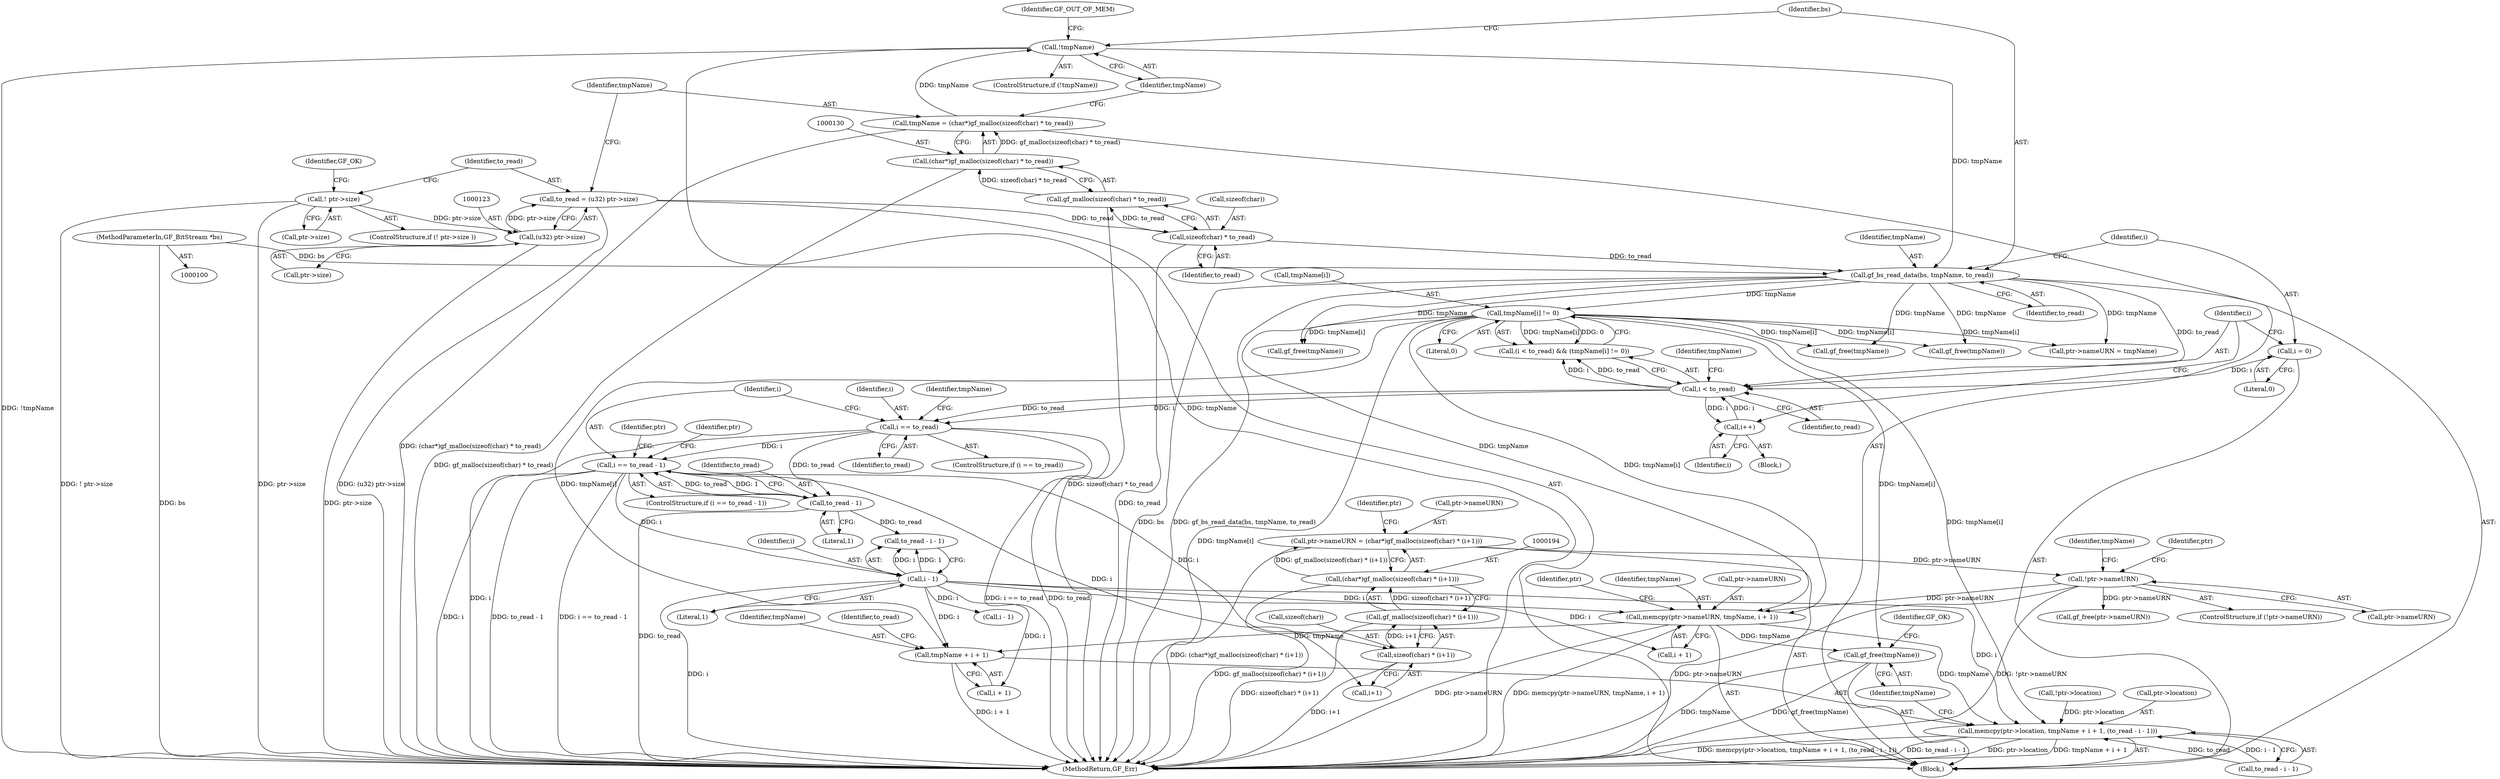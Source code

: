 digraph "0_gpac_bceb03fd2be95097a7b409ea59914f332fb6bc86@API" {
"1000246" [label="(Call,memcpy(ptr->nameURN, tmpName, i + 1))"];
"1000203" [label="(Call,!ptr->nameURN)"];
"1000189" [label="(Call,ptr->nameURN = (char*)gf_malloc(sizeof(char) * (i+1)))"];
"1000193" [label="(Call,(char*)gf_malloc(sizeof(char) * (i+1)))"];
"1000195" [label="(Call,gf_malloc(sizeof(char) * (i+1)))"];
"1000196" [label="(Call,sizeof(char) * (i+1))"];
"1000171" [label="(Call,i == to_read - 1)"];
"1000162" [label="(Call,i == to_read)"];
"1000150" [label="(Call,i < to_read)"];
"1000159" [label="(Call,i++)"];
"1000145" [label="(Call,i = 0)"];
"1000141" [label="(Call,gf_bs_read_data(bs, tmpName, to_read))"];
"1000102" [label="(MethodParameterIn,GF_BitStream *bs)"];
"1000137" [label="(Call,!tmpName)"];
"1000127" [label="(Call,tmpName = (char*)gf_malloc(sizeof(char) * to_read))"];
"1000129" [label="(Call,(char*)gf_malloc(sizeof(char) * to_read))"];
"1000131" [label="(Call,gf_malloc(sizeof(char) * to_read))"];
"1000132" [label="(Call,sizeof(char) * to_read)"];
"1000120" [label="(Call,to_read = (u32) ptr->size)"];
"1000122" [label="(Call,(u32) ptr->size)"];
"1000114" [label="(Call,! ptr->size)"];
"1000173" [label="(Call,to_read - 1)"];
"1000153" [label="(Call,tmpName[i] != 0)"];
"1000224" [label="(Call,i - 1)"];
"1000254" [label="(Call,memcpy(ptr->location, tmpName + i + 1, (to_read - i - 1)))"];
"1000258" [label="(Call,tmpName + i + 1)"];
"1000268" [label="(Call,gf_free(tmpName))"];
"1000135" [label="(Identifier,to_read)"];
"1000263" [label="(Call,to_read - i - 1)"];
"1000150" [label="(Call,i < to_read)"];
"1000272" [label="(MethodReturn,GF_Err)"];
"1000163" [label="(Identifier,i)"];
"1000191" [label="(Identifier,ptr)"];
"1000161" [label="(ControlStructure,if (i == to_read))"];
"1000250" [label="(Identifier,tmpName)"];
"1000199" [label="(Call,i+1)"];
"1000179" [label="(Identifier,ptr)"];
"1000143" [label="(Identifier,tmpName)"];
"1000154" [label="(Call,tmpName[i])"];
"1000254" [label="(Call,memcpy(ptr->location, tmpName + i + 1, (to_read - i - 1)))"];
"1000196" [label="(Call,sizeof(char) * (i+1))"];
"1000172" [label="(Identifier,i)"];
"1000222" [label="(Call,to_read - i - 1)"];
"1000147" [label="(Literal,0)"];
"1000228" [label="(Call,!ptr->location)"];
"1000166" [label="(Call,gf_free(tmpName))"];
"1000142" [label="(Identifier,bs)"];
"1000127" [label="(Call,tmpName = (char*)gf_malloc(sizeof(char) * to_read))"];
"1000132" [label="(Call,sizeof(char) * to_read)"];
"1000177" [label="(Call,ptr->nameURN = tmpName)"];
"1000203" [label="(Call,!ptr->nameURN)"];
"1000170" [label="(ControlStructure,if (i == to_read - 1))"];
"1000140" [label="(Identifier,GF_OUT_OF_MEM)"];
"1000167" [label="(Identifier,tmpName)"];
"1000205" [label="(Identifier,ptr)"];
"1000131" [label="(Call,gf_malloc(sizeof(char) * to_read))"];
"1000174" [label="(Identifier,to_read)"];
"1000149" [label="(Call,(i < to_read) && (tmpName[i] != 0))"];
"1000260" [label="(Call,i + 1)"];
"1000164" [label="(Identifier,to_read)"];
"1000190" [label="(Call,ptr->nameURN)"];
"1000141" [label="(Call,gf_bs_read_data(bs, tmpName, to_read))"];
"1000233" [label="(Call,gf_free(tmpName))"];
"1000151" [label="(Identifier,i)"];
"1000259" [label="(Identifier,tmpName)"];
"1000235" [label="(Call,gf_free(ptr->nameURN))"];
"1000251" [label="(Call,i + 1)"];
"1000160" [label="(Identifier,i)"];
"1000268" [label="(Call,gf_free(tmpName))"];
"1000119" [label="(Identifier,GF_OK)"];
"1000224" [label="(Call,i - 1)"];
"1000157" [label="(Literal,0)"];
"1000138" [label="(Identifier,tmpName)"];
"1000103" [label="(Block,)"];
"1000129" [label="(Call,(char*)gf_malloc(sizeof(char) * to_read))"];
"1000128" [label="(Identifier,tmpName)"];
"1000158" [label="(Block,)"];
"1000225" [label="(Identifier,i)"];
"1000115" [label="(Call,ptr->size)"];
"1000122" [label="(Call,(u32) ptr->size)"];
"1000189" [label="(Call,ptr->nameURN = (char*)gf_malloc(sizeof(char) * (i+1)))"];
"1000247" [label="(Call,ptr->nameURN)"];
"1000256" [label="(Identifier,ptr)"];
"1000209" [label="(Identifier,tmpName)"];
"1000136" [label="(ControlStructure,if (!tmpName))"];
"1000264" [label="(Identifier,to_read)"];
"1000159" [label="(Call,i++)"];
"1000121" [label="(Identifier,to_read)"];
"1000195" [label="(Call,gf_malloc(sizeof(char) * (i+1)))"];
"1000153" [label="(Call,tmpName[i] != 0)"];
"1000120" [label="(Call,to_read = (u32) ptr->size)"];
"1000144" [label="(Identifier,to_read)"];
"1000137" [label="(Call,!tmpName)"];
"1000124" [label="(Call,ptr->size)"];
"1000202" [label="(ControlStructure,if (!ptr->nameURN))"];
"1000246" [label="(Call,memcpy(ptr->nameURN, tmpName, i + 1))"];
"1000197" [label="(Call,sizeof(char))"];
"1000269" [label="(Identifier,tmpName)"];
"1000146" [label="(Identifier,i)"];
"1000265" [label="(Call,i - 1)"];
"1000175" [label="(Literal,1)"];
"1000162" [label="(Call,i == to_read)"];
"1000155" [label="(Identifier,tmpName)"];
"1000271" [label="(Identifier,GF_OK)"];
"1000204" [label="(Call,ptr->nameURN)"];
"1000214" [label="(Identifier,ptr)"];
"1000258" [label="(Call,tmpName + i + 1)"];
"1000133" [label="(Call,sizeof(char))"];
"1000102" [label="(MethodParameterIn,GF_BitStream *bs)"];
"1000113" [label="(ControlStructure,if (! ptr->size ))"];
"1000173" [label="(Call,to_read - 1)"];
"1000208" [label="(Call,gf_free(tmpName))"];
"1000114" [label="(Call,! ptr->size)"];
"1000145" [label="(Call,i = 0)"];
"1000193" [label="(Call,(char*)gf_malloc(sizeof(char) * (i+1)))"];
"1000152" [label="(Identifier,to_read)"];
"1000226" [label="(Literal,1)"];
"1000171" [label="(Call,i == to_read - 1)"];
"1000255" [label="(Call,ptr->location)"];
"1000246" -> "1000103"  [label="AST: "];
"1000246" -> "1000251"  [label="CFG: "];
"1000247" -> "1000246"  [label="AST: "];
"1000250" -> "1000246"  [label="AST: "];
"1000251" -> "1000246"  [label="AST: "];
"1000256" -> "1000246"  [label="CFG: "];
"1000246" -> "1000272"  [label="DDG: memcpy(ptr->nameURN, tmpName, i + 1)"];
"1000246" -> "1000272"  [label="DDG: ptr->nameURN"];
"1000203" -> "1000246"  [label="DDG: ptr->nameURN"];
"1000153" -> "1000246"  [label="DDG: tmpName[i]"];
"1000141" -> "1000246"  [label="DDG: tmpName"];
"1000224" -> "1000246"  [label="DDG: i"];
"1000246" -> "1000254"  [label="DDG: tmpName"];
"1000246" -> "1000258"  [label="DDG: tmpName"];
"1000246" -> "1000268"  [label="DDG: tmpName"];
"1000203" -> "1000202"  [label="AST: "];
"1000203" -> "1000204"  [label="CFG: "];
"1000204" -> "1000203"  [label="AST: "];
"1000209" -> "1000203"  [label="CFG: "];
"1000214" -> "1000203"  [label="CFG: "];
"1000203" -> "1000272"  [label="DDG: !ptr->nameURN"];
"1000203" -> "1000272"  [label="DDG: ptr->nameURN"];
"1000189" -> "1000203"  [label="DDG: ptr->nameURN"];
"1000203" -> "1000235"  [label="DDG: ptr->nameURN"];
"1000189" -> "1000103"  [label="AST: "];
"1000189" -> "1000193"  [label="CFG: "];
"1000190" -> "1000189"  [label="AST: "];
"1000193" -> "1000189"  [label="AST: "];
"1000205" -> "1000189"  [label="CFG: "];
"1000189" -> "1000272"  [label="DDG: (char*)gf_malloc(sizeof(char) * (i+1))"];
"1000193" -> "1000189"  [label="DDG: gf_malloc(sizeof(char) * (i+1))"];
"1000193" -> "1000195"  [label="CFG: "];
"1000194" -> "1000193"  [label="AST: "];
"1000195" -> "1000193"  [label="AST: "];
"1000193" -> "1000272"  [label="DDG: gf_malloc(sizeof(char) * (i+1))"];
"1000195" -> "1000193"  [label="DDG: sizeof(char) * (i+1)"];
"1000195" -> "1000196"  [label="CFG: "];
"1000196" -> "1000195"  [label="AST: "];
"1000195" -> "1000272"  [label="DDG: sizeof(char) * (i+1)"];
"1000196" -> "1000195"  [label="DDG: i+1"];
"1000196" -> "1000199"  [label="CFG: "];
"1000197" -> "1000196"  [label="AST: "];
"1000199" -> "1000196"  [label="AST: "];
"1000196" -> "1000272"  [label="DDG: i+1"];
"1000171" -> "1000196"  [label="DDG: i"];
"1000171" -> "1000170"  [label="AST: "];
"1000171" -> "1000173"  [label="CFG: "];
"1000172" -> "1000171"  [label="AST: "];
"1000173" -> "1000171"  [label="AST: "];
"1000179" -> "1000171"  [label="CFG: "];
"1000191" -> "1000171"  [label="CFG: "];
"1000171" -> "1000272"  [label="DDG: i"];
"1000171" -> "1000272"  [label="DDG: to_read - 1"];
"1000171" -> "1000272"  [label="DDG: i == to_read - 1"];
"1000162" -> "1000171"  [label="DDG: i"];
"1000173" -> "1000171"  [label="DDG: to_read"];
"1000173" -> "1000171"  [label="DDG: 1"];
"1000171" -> "1000199"  [label="DDG: i"];
"1000171" -> "1000224"  [label="DDG: i"];
"1000162" -> "1000161"  [label="AST: "];
"1000162" -> "1000164"  [label="CFG: "];
"1000163" -> "1000162"  [label="AST: "];
"1000164" -> "1000162"  [label="AST: "];
"1000167" -> "1000162"  [label="CFG: "];
"1000172" -> "1000162"  [label="CFG: "];
"1000162" -> "1000272"  [label="DDG: to_read"];
"1000162" -> "1000272"  [label="DDG: i"];
"1000162" -> "1000272"  [label="DDG: i == to_read"];
"1000150" -> "1000162"  [label="DDG: i"];
"1000150" -> "1000162"  [label="DDG: to_read"];
"1000162" -> "1000173"  [label="DDG: to_read"];
"1000150" -> "1000149"  [label="AST: "];
"1000150" -> "1000152"  [label="CFG: "];
"1000151" -> "1000150"  [label="AST: "];
"1000152" -> "1000150"  [label="AST: "];
"1000155" -> "1000150"  [label="CFG: "];
"1000149" -> "1000150"  [label="CFG: "];
"1000150" -> "1000149"  [label="DDG: i"];
"1000150" -> "1000149"  [label="DDG: to_read"];
"1000159" -> "1000150"  [label="DDG: i"];
"1000145" -> "1000150"  [label="DDG: i"];
"1000141" -> "1000150"  [label="DDG: to_read"];
"1000150" -> "1000159"  [label="DDG: i"];
"1000159" -> "1000158"  [label="AST: "];
"1000159" -> "1000160"  [label="CFG: "];
"1000160" -> "1000159"  [label="AST: "];
"1000151" -> "1000159"  [label="CFG: "];
"1000145" -> "1000103"  [label="AST: "];
"1000145" -> "1000147"  [label="CFG: "];
"1000146" -> "1000145"  [label="AST: "];
"1000147" -> "1000145"  [label="AST: "];
"1000151" -> "1000145"  [label="CFG: "];
"1000141" -> "1000103"  [label="AST: "];
"1000141" -> "1000144"  [label="CFG: "];
"1000142" -> "1000141"  [label="AST: "];
"1000143" -> "1000141"  [label="AST: "];
"1000144" -> "1000141"  [label="AST: "];
"1000146" -> "1000141"  [label="CFG: "];
"1000141" -> "1000272"  [label="DDG: bs"];
"1000141" -> "1000272"  [label="DDG: gf_bs_read_data(bs, tmpName, to_read)"];
"1000102" -> "1000141"  [label="DDG: bs"];
"1000137" -> "1000141"  [label="DDG: tmpName"];
"1000132" -> "1000141"  [label="DDG: to_read"];
"1000141" -> "1000153"  [label="DDG: tmpName"];
"1000141" -> "1000166"  [label="DDG: tmpName"];
"1000141" -> "1000177"  [label="DDG: tmpName"];
"1000141" -> "1000208"  [label="DDG: tmpName"];
"1000141" -> "1000233"  [label="DDG: tmpName"];
"1000102" -> "1000100"  [label="AST: "];
"1000102" -> "1000272"  [label="DDG: bs"];
"1000137" -> "1000136"  [label="AST: "];
"1000137" -> "1000138"  [label="CFG: "];
"1000138" -> "1000137"  [label="AST: "];
"1000140" -> "1000137"  [label="CFG: "];
"1000142" -> "1000137"  [label="CFG: "];
"1000137" -> "1000272"  [label="DDG: tmpName"];
"1000137" -> "1000272"  [label="DDG: !tmpName"];
"1000127" -> "1000137"  [label="DDG: tmpName"];
"1000127" -> "1000103"  [label="AST: "];
"1000127" -> "1000129"  [label="CFG: "];
"1000128" -> "1000127"  [label="AST: "];
"1000129" -> "1000127"  [label="AST: "];
"1000138" -> "1000127"  [label="CFG: "];
"1000127" -> "1000272"  [label="DDG: (char*)gf_malloc(sizeof(char) * to_read)"];
"1000129" -> "1000127"  [label="DDG: gf_malloc(sizeof(char) * to_read)"];
"1000129" -> "1000131"  [label="CFG: "];
"1000130" -> "1000129"  [label="AST: "];
"1000131" -> "1000129"  [label="AST: "];
"1000129" -> "1000272"  [label="DDG: gf_malloc(sizeof(char) * to_read)"];
"1000131" -> "1000129"  [label="DDG: sizeof(char) * to_read"];
"1000131" -> "1000132"  [label="CFG: "];
"1000132" -> "1000131"  [label="AST: "];
"1000131" -> "1000272"  [label="DDG: sizeof(char) * to_read"];
"1000132" -> "1000131"  [label="DDG: to_read"];
"1000132" -> "1000135"  [label="CFG: "];
"1000133" -> "1000132"  [label="AST: "];
"1000135" -> "1000132"  [label="AST: "];
"1000132" -> "1000272"  [label="DDG: to_read"];
"1000120" -> "1000132"  [label="DDG: to_read"];
"1000120" -> "1000103"  [label="AST: "];
"1000120" -> "1000122"  [label="CFG: "];
"1000121" -> "1000120"  [label="AST: "];
"1000122" -> "1000120"  [label="AST: "];
"1000128" -> "1000120"  [label="CFG: "];
"1000120" -> "1000272"  [label="DDG: (u32) ptr->size"];
"1000122" -> "1000120"  [label="DDG: ptr->size"];
"1000122" -> "1000124"  [label="CFG: "];
"1000123" -> "1000122"  [label="AST: "];
"1000124" -> "1000122"  [label="AST: "];
"1000122" -> "1000272"  [label="DDG: ptr->size"];
"1000114" -> "1000122"  [label="DDG: ptr->size"];
"1000114" -> "1000113"  [label="AST: "];
"1000114" -> "1000115"  [label="CFG: "];
"1000115" -> "1000114"  [label="AST: "];
"1000119" -> "1000114"  [label="CFG: "];
"1000121" -> "1000114"  [label="CFG: "];
"1000114" -> "1000272"  [label="DDG: ! ptr->size"];
"1000114" -> "1000272"  [label="DDG: ptr->size"];
"1000173" -> "1000175"  [label="CFG: "];
"1000174" -> "1000173"  [label="AST: "];
"1000175" -> "1000173"  [label="AST: "];
"1000173" -> "1000272"  [label="DDG: to_read"];
"1000173" -> "1000222"  [label="DDG: to_read"];
"1000153" -> "1000149"  [label="AST: "];
"1000153" -> "1000157"  [label="CFG: "];
"1000154" -> "1000153"  [label="AST: "];
"1000157" -> "1000153"  [label="AST: "];
"1000149" -> "1000153"  [label="CFG: "];
"1000153" -> "1000272"  [label="DDG: tmpName[i]"];
"1000153" -> "1000149"  [label="DDG: tmpName[i]"];
"1000153" -> "1000149"  [label="DDG: 0"];
"1000153" -> "1000166"  [label="DDG: tmpName[i]"];
"1000153" -> "1000177"  [label="DDG: tmpName[i]"];
"1000153" -> "1000208"  [label="DDG: tmpName[i]"];
"1000153" -> "1000233"  [label="DDG: tmpName[i]"];
"1000153" -> "1000254"  [label="DDG: tmpName[i]"];
"1000153" -> "1000258"  [label="DDG: tmpName[i]"];
"1000153" -> "1000268"  [label="DDG: tmpName[i]"];
"1000224" -> "1000222"  [label="AST: "];
"1000224" -> "1000226"  [label="CFG: "];
"1000225" -> "1000224"  [label="AST: "];
"1000226" -> "1000224"  [label="AST: "];
"1000222" -> "1000224"  [label="CFG: "];
"1000224" -> "1000272"  [label="DDG: i"];
"1000224" -> "1000222"  [label="DDG: i"];
"1000224" -> "1000222"  [label="DDG: 1"];
"1000224" -> "1000251"  [label="DDG: i"];
"1000224" -> "1000254"  [label="DDG: i"];
"1000224" -> "1000258"  [label="DDG: i"];
"1000224" -> "1000260"  [label="DDG: i"];
"1000224" -> "1000265"  [label="DDG: i"];
"1000254" -> "1000103"  [label="AST: "];
"1000254" -> "1000263"  [label="CFG: "];
"1000255" -> "1000254"  [label="AST: "];
"1000258" -> "1000254"  [label="AST: "];
"1000263" -> "1000254"  [label="AST: "];
"1000269" -> "1000254"  [label="CFG: "];
"1000254" -> "1000272"  [label="DDG: ptr->location"];
"1000254" -> "1000272"  [label="DDG: memcpy(ptr->location, tmpName + i + 1, (to_read - i - 1))"];
"1000254" -> "1000272"  [label="DDG: to_read - i - 1"];
"1000254" -> "1000272"  [label="DDG: tmpName + i + 1"];
"1000228" -> "1000254"  [label="DDG: ptr->location"];
"1000263" -> "1000254"  [label="DDG: to_read"];
"1000263" -> "1000254"  [label="DDG: i - 1"];
"1000258" -> "1000260"  [label="CFG: "];
"1000259" -> "1000258"  [label="AST: "];
"1000260" -> "1000258"  [label="AST: "];
"1000264" -> "1000258"  [label="CFG: "];
"1000258" -> "1000272"  [label="DDG: i + 1"];
"1000268" -> "1000103"  [label="AST: "];
"1000268" -> "1000269"  [label="CFG: "];
"1000269" -> "1000268"  [label="AST: "];
"1000271" -> "1000268"  [label="CFG: "];
"1000268" -> "1000272"  [label="DDG: tmpName"];
"1000268" -> "1000272"  [label="DDG: gf_free(tmpName)"];
}
